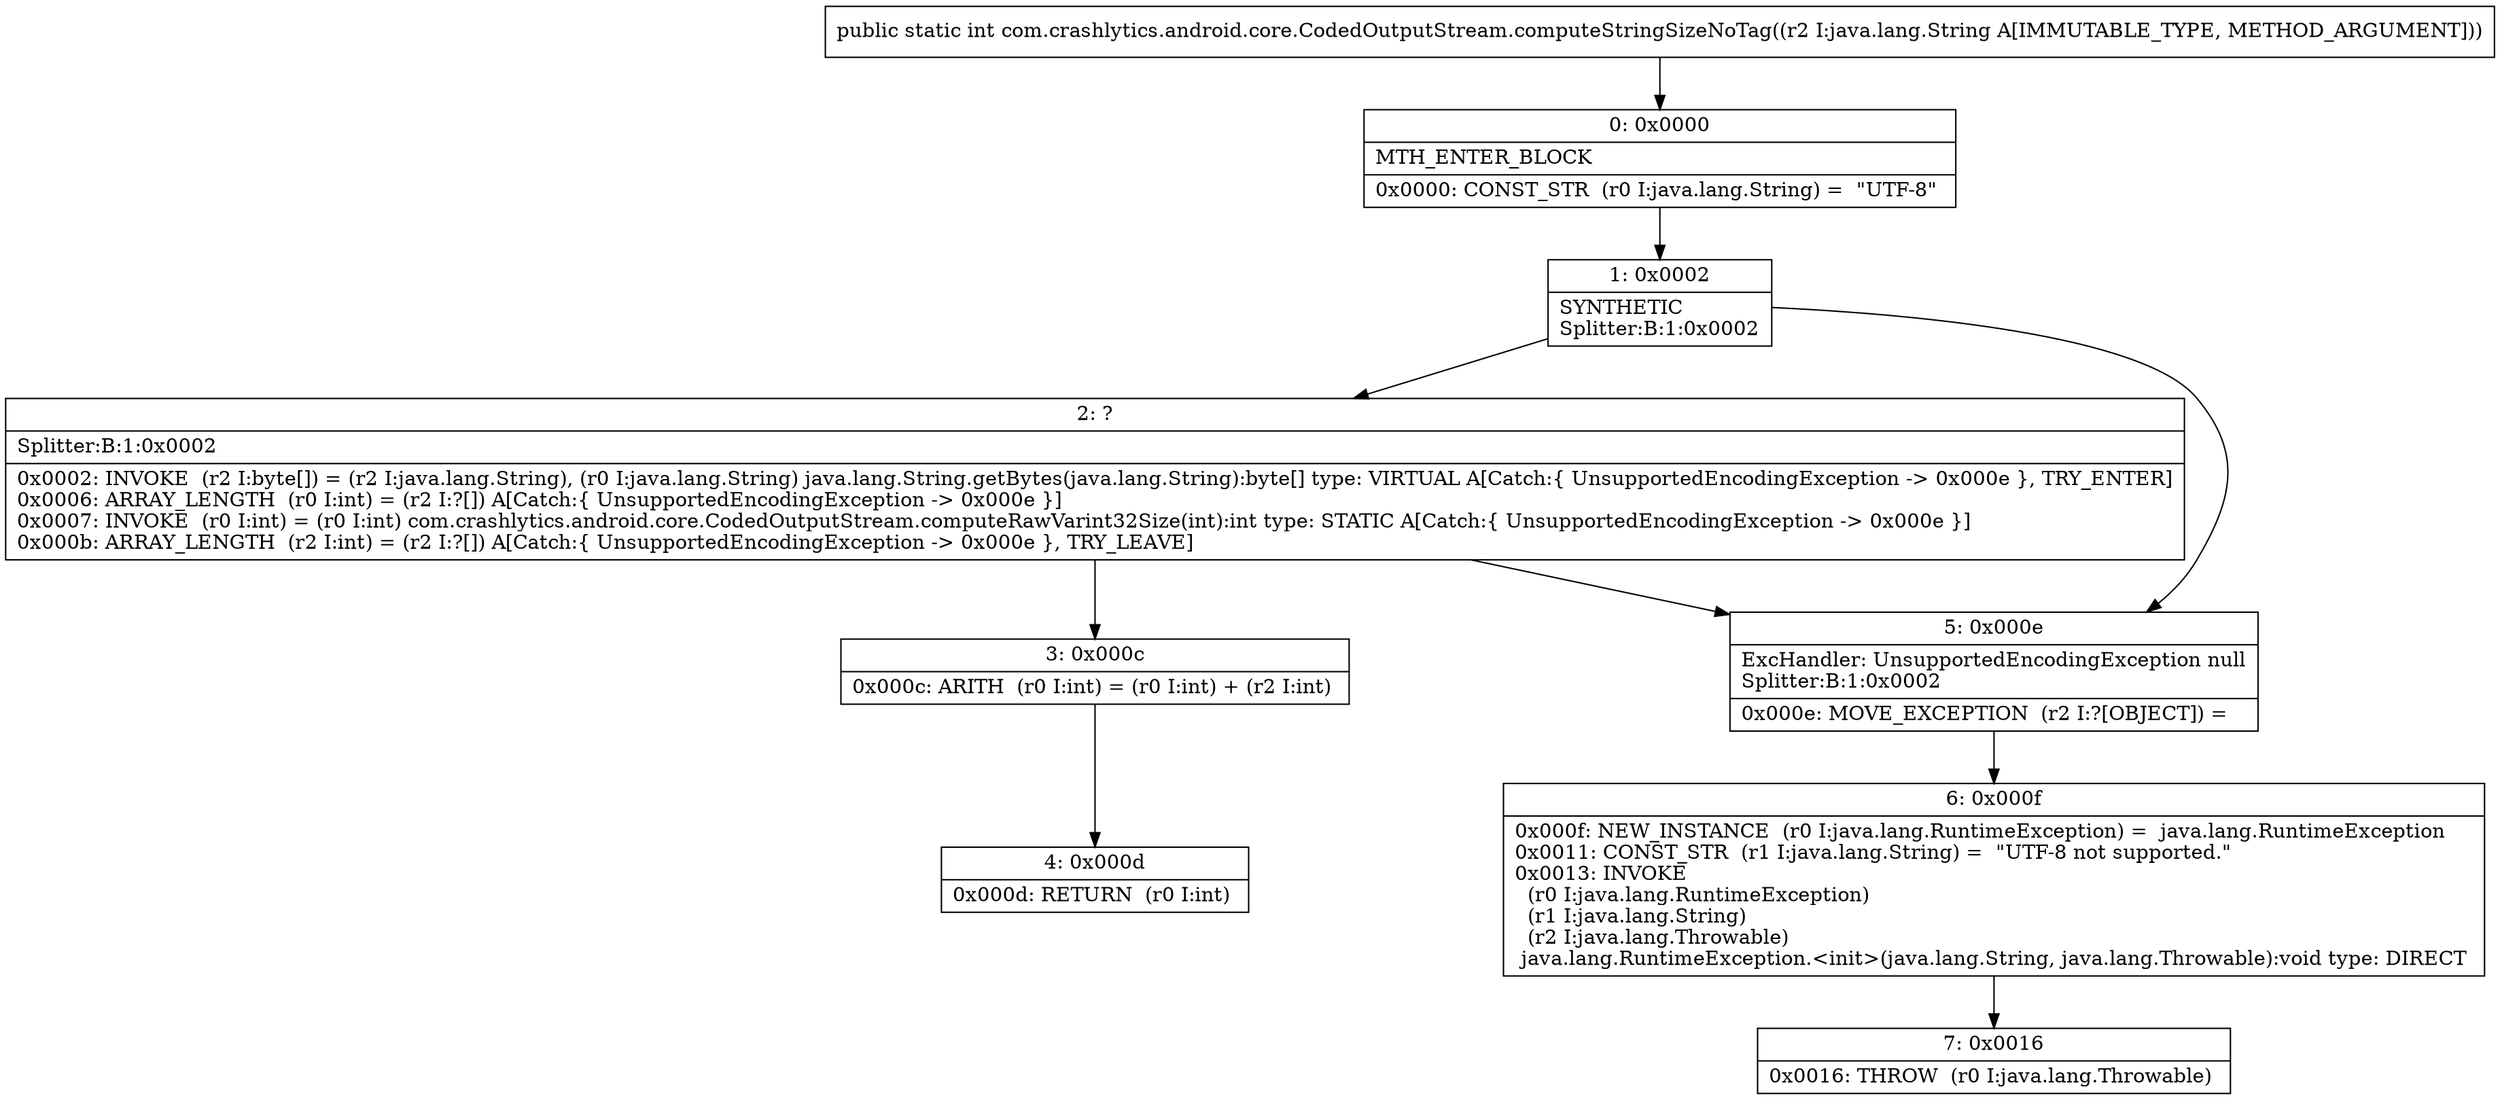 digraph "CFG forcom.crashlytics.android.core.CodedOutputStream.computeStringSizeNoTag(Ljava\/lang\/String;)I" {
Node_0 [shape=record,label="{0\:\ 0x0000|MTH_ENTER_BLOCK\l|0x0000: CONST_STR  (r0 I:java.lang.String) =  \"UTF\-8\" \l}"];
Node_1 [shape=record,label="{1\:\ 0x0002|SYNTHETIC\lSplitter:B:1:0x0002\l}"];
Node_2 [shape=record,label="{2\:\ ?|Splitter:B:1:0x0002\l|0x0002: INVOKE  (r2 I:byte[]) = (r2 I:java.lang.String), (r0 I:java.lang.String) java.lang.String.getBytes(java.lang.String):byte[] type: VIRTUAL A[Catch:\{ UnsupportedEncodingException \-\> 0x000e \}, TRY_ENTER]\l0x0006: ARRAY_LENGTH  (r0 I:int) = (r2 I:?[]) A[Catch:\{ UnsupportedEncodingException \-\> 0x000e \}]\l0x0007: INVOKE  (r0 I:int) = (r0 I:int) com.crashlytics.android.core.CodedOutputStream.computeRawVarint32Size(int):int type: STATIC A[Catch:\{ UnsupportedEncodingException \-\> 0x000e \}]\l0x000b: ARRAY_LENGTH  (r2 I:int) = (r2 I:?[]) A[Catch:\{ UnsupportedEncodingException \-\> 0x000e \}, TRY_LEAVE]\l}"];
Node_3 [shape=record,label="{3\:\ 0x000c|0x000c: ARITH  (r0 I:int) = (r0 I:int) + (r2 I:int) \l}"];
Node_4 [shape=record,label="{4\:\ 0x000d|0x000d: RETURN  (r0 I:int) \l}"];
Node_5 [shape=record,label="{5\:\ 0x000e|ExcHandler: UnsupportedEncodingException null\lSplitter:B:1:0x0002\l|0x000e: MOVE_EXCEPTION  (r2 I:?[OBJECT]) =  \l}"];
Node_6 [shape=record,label="{6\:\ 0x000f|0x000f: NEW_INSTANCE  (r0 I:java.lang.RuntimeException) =  java.lang.RuntimeException \l0x0011: CONST_STR  (r1 I:java.lang.String) =  \"UTF\-8 not supported.\" \l0x0013: INVOKE  \l  (r0 I:java.lang.RuntimeException)\l  (r1 I:java.lang.String)\l  (r2 I:java.lang.Throwable)\l java.lang.RuntimeException.\<init\>(java.lang.String, java.lang.Throwable):void type: DIRECT \l}"];
Node_7 [shape=record,label="{7\:\ 0x0016|0x0016: THROW  (r0 I:java.lang.Throwable) \l}"];
MethodNode[shape=record,label="{public static int com.crashlytics.android.core.CodedOutputStream.computeStringSizeNoTag((r2 I:java.lang.String A[IMMUTABLE_TYPE, METHOD_ARGUMENT])) }"];
MethodNode -> Node_0;
Node_0 -> Node_1;
Node_1 -> Node_2;
Node_1 -> Node_5;
Node_2 -> Node_3;
Node_2 -> Node_5;
Node_3 -> Node_4;
Node_5 -> Node_6;
Node_6 -> Node_7;
}

